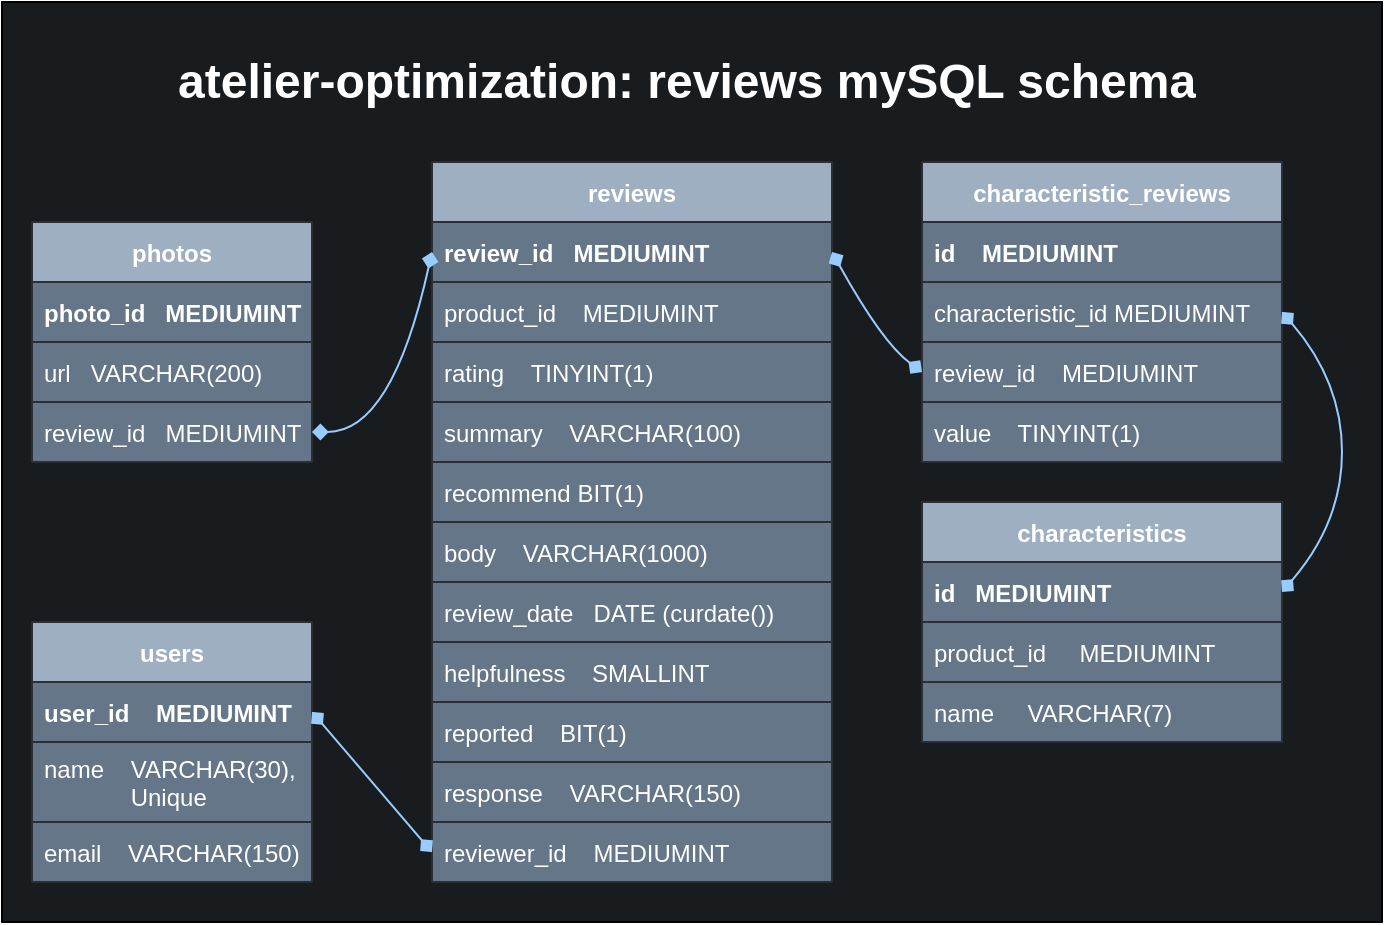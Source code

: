 <mxfile>
    <diagram id="_EJG4oYxqdX2drHbQtYK" name="Page-1">
        <mxGraphModel dx="517" dy="425" grid="1" gridSize="10" guides="1" tooltips="1" connect="1" arrows="1" fold="1" page="1" pageScale="1" pageWidth="850" pageHeight="1100" math="0" shadow="0">
            <root>
                <mxCell id="0"/>
                <mxCell id="1" parent="0"/>
                <mxCell id="55" value="" style="rounded=0;whiteSpace=wrap;html=1;strokeColor=#000000;fillColor=#191C1F;" parent="1" vertex="1">
                    <mxGeometry x="80" y="90" width="690" height="460" as="geometry"/>
                </mxCell>
                <mxCell id="2" value="photos" style="swimlane;fontStyle=1;childLayout=stackLayout;horizontal=1;startSize=30;horizontalStack=0;resizeParent=1;resizeParentMax=0;resizeLast=0;collapsible=1;marginBottom=0;fillColor=#9FAFC2;strokeColor=#2A2F36;fontColor=#ffffff;" parent="1" vertex="1">
                    <mxGeometry x="95" y="200" width="140" height="120" as="geometry">
                        <mxRectangle x="95" y="200" width="70" height="30" as="alternateBounds"/>
                    </mxGeometry>
                </mxCell>
                <mxCell id="3" value="photo_id   MEDIUMINT" style="text;align=left;verticalAlign=middle;spacingLeft=4;spacingRight=4;overflow=hidden;points=[[0,0.5],[1,0.5]];portConstraint=eastwest;rotatable=0;fontStyle=1;fillColor=#647687;strokeColor=#2A2F36;fontColor=#ffffff;" parent="2" vertex="1">
                    <mxGeometry y="30" width="140" height="30" as="geometry"/>
                </mxCell>
                <mxCell id="4" value="url   VARCHAR(200)" style="text;align=left;verticalAlign=middle;spacingLeft=4;spacingRight=4;overflow=hidden;points=[[0,0.5],[1,0.5]];portConstraint=eastwest;rotatable=0;fillColor=#647687;strokeColor=#2A2F36;fontColor=#ffffff;" parent="2" vertex="1">
                    <mxGeometry y="60" width="140" height="30" as="geometry"/>
                </mxCell>
                <mxCell id="5" value="review_id   MEDIUMINT" style="text;align=left;verticalAlign=middle;spacingLeft=4;spacingRight=4;overflow=hidden;points=[[0,0.5],[1,0.5]];portConstraint=eastwest;rotatable=0;fillColor=#647687;strokeColor=#2A2F36;fontColor=#ffffff;" parent="2" vertex="1">
                    <mxGeometry y="90" width="140" height="30" as="geometry"/>
                </mxCell>
                <mxCell id="7" value="reviews" style="swimlane;fontStyle=1;childLayout=stackLayout;horizontal=1;startSize=30;horizontalStack=0;resizeParent=1;resizeParentMax=0;resizeLast=0;collapsible=1;marginBottom=0;fillColor=#9FAFC2;strokeColor=#2A2F36;fontColor=#ffffff;" parent="1" vertex="1">
                    <mxGeometry x="295" y="170" width="200" height="360" as="geometry"/>
                </mxCell>
                <mxCell id="8" value="review_id   MEDIUMINT" style="text;align=left;verticalAlign=middle;spacingLeft=4;spacingRight=4;overflow=hidden;points=[[0,0.5],[1,0.5]];portConstraint=eastwest;rotatable=0;fontStyle=1;fillColor=#647687;strokeColor=#2A2F36;fontColor=#ffffff;" parent="7" vertex="1">
                    <mxGeometry y="30" width="200" height="30" as="geometry"/>
                </mxCell>
                <mxCell id="9" value="product_id    MEDIUMINT" style="text;align=left;verticalAlign=middle;spacingLeft=4;spacingRight=4;overflow=hidden;points=[[0,0.5],[1,0.5]];portConstraint=eastwest;rotatable=0;fillColor=#647687;strokeColor=#2A2F36;fontColor=#ffffff;" parent="7" vertex="1">
                    <mxGeometry y="60" width="200" height="30" as="geometry"/>
                </mxCell>
                <mxCell id="10" value="rating    TINYINT(1)" style="text;align=left;verticalAlign=middle;spacingLeft=4;spacingRight=4;overflow=hidden;points=[[0,0.5],[1,0.5]];portConstraint=eastwest;rotatable=0;fillColor=#647687;strokeColor=#2A2F36;fontColor=#ffffff;" parent="7" vertex="1">
                    <mxGeometry y="90" width="200" height="30" as="geometry"/>
                </mxCell>
                <mxCell id="11" value="summary    VARCHAR(100)" style="text;align=left;verticalAlign=middle;spacingLeft=4;spacingRight=4;overflow=hidden;points=[[0,0.5],[1,0.5]];portConstraint=eastwest;rotatable=0;fillColor=#647687;strokeColor=#2A2F36;fontColor=#ffffff;" parent="7" vertex="1">
                    <mxGeometry y="120" width="200" height="30" as="geometry"/>
                </mxCell>
                <mxCell id="13" value="recommend BIT(1)" style="text;align=left;verticalAlign=middle;spacingLeft=4;spacingRight=4;overflow=hidden;points=[[0,0.5],[1,0.5]];portConstraint=eastwest;rotatable=0;fillColor=#647687;strokeColor=#2A2F36;fontColor=#ffffff;" parent="7" vertex="1">
                    <mxGeometry y="150" width="200" height="30" as="geometry"/>
                </mxCell>
                <mxCell id="14" value="body    VARCHAR(1000)" style="text;align=left;verticalAlign=middle;spacingLeft=4;spacingRight=4;overflow=hidden;points=[[0,0.5],[1,0.5]];portConstraint=eastwest;rotatable=0;fillColor=#647687;strokeColor=#2A2F36;fontColor=#ffffff;" parent="7" vertex="1">
                    <mxGeometry y="180" width="200" height="30" as="geometry"/>
                </mxCell>
                <mxCell id="15" value="review_date   DATE (curdate())" style="text;align=left;verticalAlign=middle;spacingLeft=4;spacingRight=4;overflow=hidden;points=[[0,0.5],[1,0.5]];portConstraint=eastwest;rotatable=0;fillColor=#647687;strokeColor=#2A2F36;fontColor=#ffffff;" parent="7" vertex="1">
                    <mxGeometry y="210" width="200" height="30" as="geometry"/>
                </mxCell>
                <mxCell id="16" value="helpfulness    SMALLINT" style="text;align=left;verticalAlign=middle;spacingLeft=4;spacingRight=4;overflow=hidden;points=[[0,0.5],[1,0.5]];portConstraint=eastwest;rotatable=0;fillColor=#647687;strokeColor=#2A2F36;fontColor=#ffffff;" parent="7" vertex="1">
                    <mxGeometry y="240" width="200" height="30" as="geometry"/>
                </mxCell>
                <mxCell id="18" value="reported    BIT(1)" style="text;align=left;verticalAlign=middle;spacingLeft=4;spacingRight=4;overflow=hidden;points=[[0,0.5],[1,0.5]];portConstraint=eastwest;rotatable=0;fillColor=#647687;strokeColor=#2A2F36;fontColor=#ffffff;" parent="7" vertex="1">
                    <mxGeometry y="270" width="200" height="30" as="geometry"/>
                </mxCell>
                <mxCell id="59" value="response    VARCHAR(150)" style="text;align=left;verticalAlign=middle;spacingLeft=4;spacingRight=4;overflow=hidden;points=[[0,0.5],[1,0.5]];portConstraint=eastwest;rotatable=0;fillColor=#647687;strokeColor=#2A2F36;fontColor=#ffffff;" parent="7" vertex="1">
                    <mxGeometry y="300" width="200" height="30" as="geometry"/>
                </mxCell>
                <mxCell id="17" value="reviewer_id    MEDIUMINT" style="text;align=left;verticalAlign=middle;spacingLeft=4;spacingRight=4;overflow=hidden;points=[[0,0.5],[1,0.5]];portConstraint=eastwest;rotatable=0;fillColor=#647687;strokeColor=#2A2F36;fontColor=#ffffff;" parent="7" vertex="1">
                    <mxGeometry y="330" width="200" height="30" as="geometry"/>
                </mxCell>
                <mxCell id="19" value="users" style="swimlane;fontStyle=1;childLayout=stackLayout;horizontal=1;startSize=30;horizontalStack=0;resizeParent=1;resizeParentMax=0;resizeLast=0;collapsible=1;marginBottom=0;fillColor=#9FAFC2;strokeColor=#2A2F36;fontColor=#ffffff;" parent="1" vertex="1">
                    <mxGeometry x="95" y="400" width="140" height="130" as="geometry"/>
                </mxCell>
                <mxCell id="20" value="user_id    MEDIUMINT" style="text;align=left;verticalAlign=middle;spacingLeft=4;spacingRight=4;overflow=hidden;points=[[0,0.5],[1,0.5]];portConstraint=eastwest;rotatable=0;fontStyle=1;fillColor=#647687;strokeColor=#2A2F36;fontColor=#ffffff;" parent="19" vertex="1">
                    <mxGeometry y="30" width="140" height="30" as="geometry"/>
                </mxCell>
                <mxCell id="21" value="name    VARCHAR(30), &#10;             Unique" style="text;align=left;verticalAlign=middle;spacingLeft=4;spacingRight=4;overflow=hidden;points=[[0,0.5],[1,0.5]];portConstraint=eastwest;rotatable=0;fillColor=#647687;strokeColor=#2A2F36;fontColor=#ffffff;" parent="19" vertex="1">
                    <mxGeometry y="60" width="140" height="40" as="geometry"/>
                </mxCell>
                <mxCell id="22" value="email    VARCHAR(150)" style="text;align=left;verticalAlign=middle;spacingLeft=4;spacingRight=4;overflow=hidden;points=[[0,0.5],[1,0.5]];portConstraint=eastwest;rotatable=0;fillColor=#647687;strokeColor=#2A2F36;fontColor=#ffffff;" parent="19" vertex="1">
                    <mxGeometry y="100" width="140" height="30" as="geometry"/>
                </mxCell>
                <mxCell id="23" value="" style="edgeStyle=none;html=1;entryX=0;entryY=0.5;entryDx=0;entryDy=0;exitX=1;exitY=0.5;exitDx=0;exitDy=0;curved=1;endArrow=diamond;endFill=1;startArrow=diamond;startFill=1;fillColor=#dae8fc;strokeColor=#99CCFF;" parent="1" source="5" target="8" edge="1">
                    <mxGeometry relative="1" as="geometry">
                        <Array as="points">
                            <mxPoint x="275" y="305"/>
                        </Array>
                    </mxGeometry>
                </mxCell>
                <mxCell id="24" value="" style="edgeStyle=none;curved=1;html=1;startArrow=diamond;startFill=1;endArrow=diamond;endFill=1;exitX=1;exitY=0.5;exitDx=0;exitDy=0;entryX=0;entryY=0.5;entryDx=0;entryDy=0;fillColor=#dae8fc;strokeColor=#99CCFF;" parent="1" source="20" target="17" edge="1">
                    <mxGeometry relative="1" as="geometry"/>
                </mxCell>
                <mxCell id="25" value="characteristics" style="swimlane;fontStyle=1;childLayout=stackLayout;horizontal=1;startSize=30;horizontalStack=0;resizeParent=1;resizeParentMax=0;resizeLast=0;collapsible=1;marginBottom=0;fillColor=#9FAFC2;strokeColor=#2A2F36;fontColor=#ffffff;" parent="1" vertex="1">
                    <mxGeometry x="540" y="340" width="180" height="120" as="geometry"/>
                </mxCell>
                <mxCell id="27" value="id   MEDIUMINT" style="text;align=left;verticalAlign=middle;spacingLeft=4;spacingRight=4;overflow=hidden;points=[[0,0.5],[1,0.5]];portConstraint=eastwest;rotatable=0;fontStyle=1;fillColor=#647687;strokeColor=#2A2F36;fontColor=#ffffff;" parent="25" vertex="1">
                    <mxGeometry y="30" width="180" height="30" as="geometry"/>
                </mxCell>
                <mxCell id="73" value="product_id     MEDIUMINT" style="text;align=left;verticalAlign=middle;spacingLeft=4;spacingRight=4;overflow=hidden;points=[[0,0.5],[1,0.5]];portConstraint=eastwest;rotatable=0;fontStyle=0;fillColor=#647687;strokeColor=#2A2F36;fontColor=#ffffff;" parent="25" vertex="1">
                    <mxGeometry y="60" width="180" height="30" as="geometry"/>
                </mxCell>
                <mxCell id="35" value="name     VARCHAR(7)" style="text;align=left;verticalAlign=middle;spacingLeft=4;spacingRight=4;overflow=hidden;points=[[0,0.5],[1,0.5]];portConstraint=eastwest;rotatable=0;fillColor=#647687;strokeColor=#2A2F36;fontColor=#ffffff;" parent="25" vertex="1">
                    <mxGeometry y="90" width="180" height="30" as="geometry"/>
                </mxCell>
                <mxCell id="44" value="characteristic_reviews" style="swimlane;fontStyle=1;childLayout=stackLayout;horizontal=1;startSize=30;horizontalStack=0;resizeParent=1;resizeParentMax=0;resizeLast=0;collapsible=1;marginBottom=0;fillColor=#9FAFC2;strokeColor=#2A2F36;fontColor=#ffffff;" parent="1" vertex="1">
                    <mxGeometry x="540" y="170" width="180" height="150" as="geometry"/>
                </mxCell>
                <mxCell id="45" value="id    MEDIUMINT    " style="text;align=left;verticalAlign=middle;spacingLeft=4;spacingRight=4;overflow=hidden;points=[[0,0.5],[1,0.5]];portConstraint=eastwest;rotatable=0;fontStyle=1;fillColor=#647687;strokeColor=#2A2F36;fontColor=#ffffff;" parent="44" vertex="1">
                    <mxGeometry y="30" width="180" height="30" as="geometry"/>
                </mxCell>
                <mxCell id="46" value="characteristic_id MEDIUMINT   " style="text;align=left;verticalAlign=middle;spacingLeft=4;spacingRight=4;overflow=hidden;points=[[0,0.5],[1,0.5]];portConstraint=eastwest;rotatable=0;fillColor=#647687;strokeColor=#2A2F36;fontColor=#ffffff;" parent="44" vertex="1">
                    <mxGeometry y="60" width="180" height="30" as="geometry"/>
                </mxCell>
                <mxCell id="47" value="review_id    MEDIUMINT" style="text;align=left;verticalAlign=middle;spacingLeft=4;spacingRight=4;overflow=hidden;points=[[0,0.5],[1,0.5]];portConstraint=eastwest;rotatable=0;fillColor=#647687;strokeColor=#2A2F36;fontColor=#ffffff;" parent="44" vertex="1">
                    <mxGeometry y="90" width="180" height="30" as="geometry"/>
                </mxCell>
                <mxCell id="53" value="value    TINYINT(1)" style="text;align=left;verticalAlign=middle;spacingLeft=4;spacingRight=4;overflow=hidden;points=[[0,0.5],[1,0.5]];portConstraint=eastwest;rotatable=0;fillColor=#647687;strokeColor=#2A2F36;fontColor=#ffffff;" parent="44" vertex="1">
                    <mxGeometry y="120" width="180" height="30" as="geometry"/>
                </mxCell>
                <mxCell id="56" value="&lt;h1&gt;atelier-optimization: reviews mySQL schema&lt;/h1&gt;&lt;p&gt;&lt;br&gt;&lt;/p&gt;" style="text;html=1;strokeColor=none;fillColor=none;spacing=5;spacingTop=-20;whiteSpace=wrap;overflow=hidden;rounded=0;fontColor=#FFFFFF;" parent="1" vertex="1">
                    <mxGeometry x="162.5" y="110" width="555" height="50" as="geometry"/>
                </mxCell>
                <mxCell id="60" value="" style="endArrow=diamond;startArrow=diamond;html=1;exitX=1;exitY=0.5;exitDx=0;exitDy=0;startFill=1;endFill=1;strokeColor=#99CCFF;entryX=0;entryY=0.5;entryDx=0;entryDy=0;curved=1;" parent="1" source="8" target="47" edge="1">
                    <mxGeometry width="50" height="50" relative="1" as="geometry">
                        <mxPoint x="510" y="350" as="sourcePoint"/>
                        <mxPoint x="560" y="300" as="targetPoint"/>
                        <Array as="points">
                            <mxPoint x="520" y="260"/>
                        </Array>
                    </mxGeometry>
                </mxCell>
                <mxCell id="65" value="" style="endArrow=diamond;startArrow=diamond;html=1;strokeColor=#99CCFF;entryX=1;entryY=0.5;entryDx=0;entryDy=0;exitX=1;exitY=0.5;exitDx=0;exitDy=0;startFill=1;endFill=1;curved=1;" parent="1" source="27" target="46" edge="1">
                    <mxGeometry width="50" height="50" relative="1" as="geometry">
                        <mxPoint x="510" y="350" as="sourcePoint"/>
                        <mxPoint x="560" y="300" as="targetPoint"/>
                        <Array as="points">
                            <mxPoint x="750" y="350"/>
                            <mxPoint x="750" y="280"/>
                        </Array>
                    </mxGeometry>
                </mxCell>
            </root>
        </mxGraphModel>
    </diagram>
</mxfile>